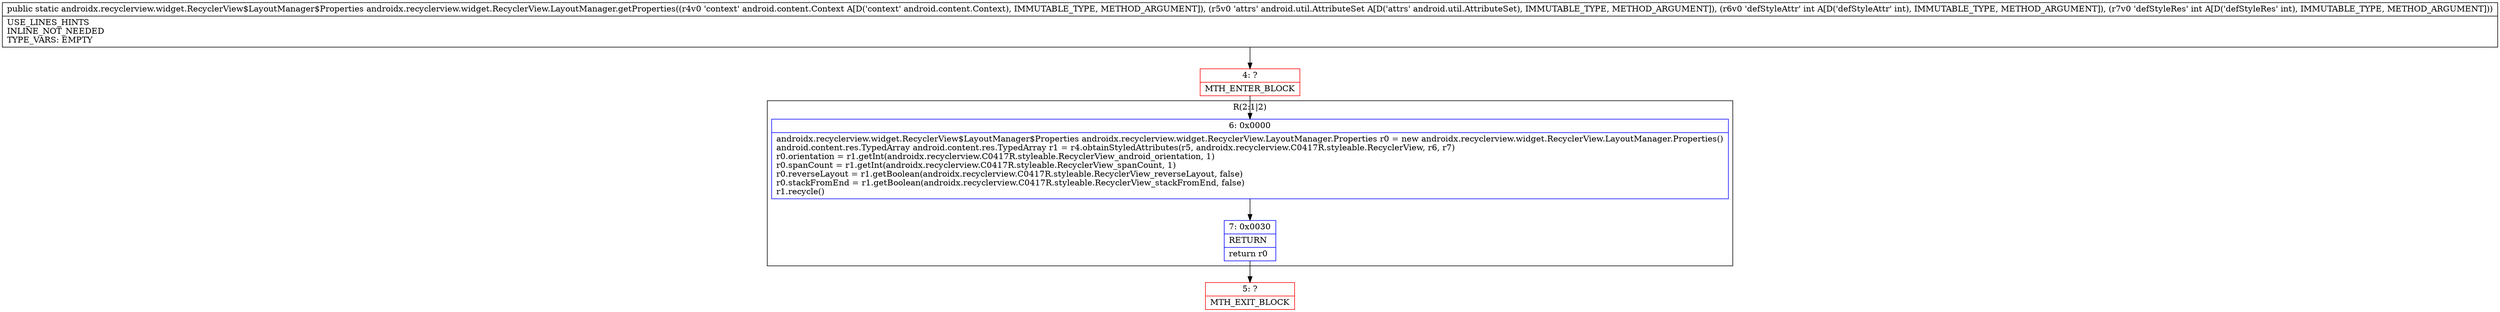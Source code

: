 digraph "CFG forandroidx.recyclerview.widget.RecyclerView.LayoutManager.getProperties(Landroid\/content\/Context;Landroid\/util\/AttributeSet;II)Landroidx\/recyclerview\/widget\/RecyclerView$LayoutManager$Properties;" {
subgraph cluster_Region_86027721 {
label = "R(2:1|2)";
node [shape=record,color=blue];
Node_6 [shape=record,label="{6\:\ 0x0000|androidx.recyclerview.widget.RecyclerView$LayoutManager$Properties androidx.recyclerview.widget.RecyclerView.LayoutManager.Properties r0 = new androidx.recyclerview.widget.RecyclerView.LayoutManager.Properties()\landroid.content.res.TypedArray android.content.res.TypedArray r1 = r4.obtainStyledAttributes(r5, androidx.recyclerview.C0417R.styleable.RecyclerView, r6, r7)\lr0.orientation = r1.getInt(androidx.recyclerview.C0417R.styleable.RecyclerView_android_orientation, 1)\lr0.spanCount = r1.getInt(androidx.recyclerview.C0417R.styleable.RecyclerView_spanCount, 1)\lr0.reverseLayout = r1.getBoolean(androidx.recyclerview.C0417R.styleable.RecyclerView_reverseLayout, false)\lr0.stackFromEnd = r1.getBoolean(androidx.recyclerview.C0417R.styleable.RecyclerView_stackFromEnd, false)\lr1.recycle()\l}"];
Node_7 [shape=record,label="{7\:\ 0x0030|RETURN\l|return r0\l}"];
}
Node_4 [shape=record,color=red,label="{4\:\ ?|MTH_ENTER_BLOCK\l}"];
Node_5 [shape=record,color=red,label="{5\:\ ?|MTH_EXIT_BLOCK\l}"];
MethodNode[shape=record,label="{public static androidx.recyclerview.widget.RecyclerView$LayoutManager$Properties androidx.recyclerview.widget.RecyclerView.LayoutManager.getProperties((r4v0 'context' android.content.Context A[D('context' android.content.Context), IMMUTABLE_TYPE, METHOD_ARGUMENT]), (r5v0 'attrs' android.util.AttributeSet A[D('attrs' android.util.AttributeSet), IMMUTABLE_TYPE, METHOD_ARGUMENT]), (r6v0 'defStyleAttr' int A[D('defStyleAttr' int), IMMUTABLE_TYPE, METHOD_ARGUMENT]), (r7v0 'defStyleRes' int A[D('defStyleRes' int), IMMUTABLE_TYPE, METHOD_ARGUMENT]))  | USE_LINES_HINTS\lINLINE_NOT_NEEDED\lTYPE_VARS: EMPTY\l}"];
MethodNode -> Node_4;Node_6 -> Node_7;
Node_7 -> Node_5;
Node_4 -> Node_6;
}

